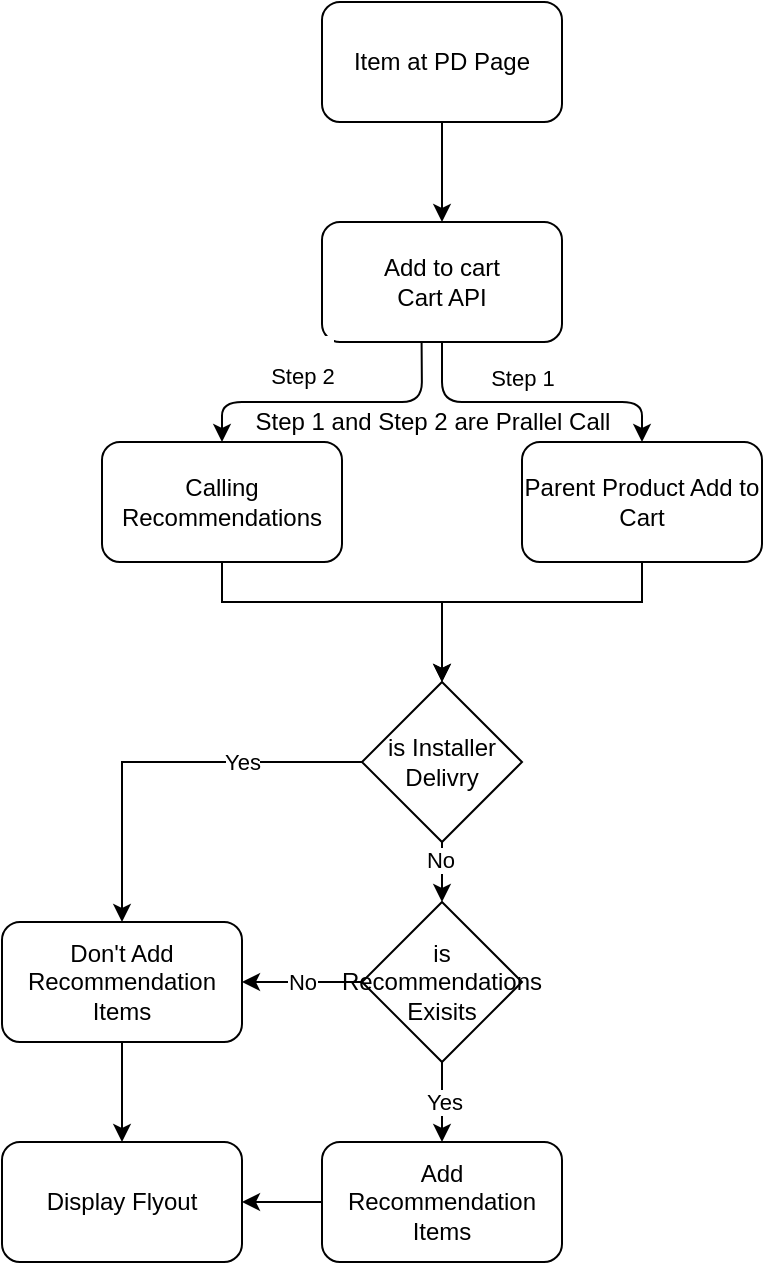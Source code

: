 <mxfile version="14.1.8" type="github">
  <diagram id="duUNEtTsC83tJmmr2AhU" name="Page-1">
    <mxGraphModel dx="960" dy="636" grid="1" gridSize="10" guides="1" tooltips="1" connect="1" arrows="1" fold="1" page="1" pageScale="1" pageWidth="850" pageHeight="1100" math="0" shadow="0">
      <root>
        <mxCell id="0" />
        <mxCell id="1" parent="0" />
        <mxCell id="5jAd3_Xu43z5fh4aN5EE-1" value="Item at PD Page" style="rounded=1;whiteSpace=wrap;html=1;" vertex="1" parent="1">
          <mxGeometry x="400" y="80" width="120" height="60" as="geometry" />
        </mxCell>
        <mxCell id="5jAd3_Xu43z5fh4aN5EE-2" value="" style="endArrow=classic;html=1;exitX=0.5;exitY=1;exitDx=0;exitDy=0;entryX=0.5;entryY=0;entryDx=0;entryDy=0;" edge="1" parent="1" source="5jAd3_Xu43z5fh4aN5EE-1" target="5jAd3_Xu43z5fh4aN5EE-3">
          <mxGeometry width="50" height="50" relative="1" as="geometry">
            <mxPoint x="400" y="420" as="sourcePoint" />
            <mxPoint x="460" y="185" as="targetPoint" />
            <Array as="points" />
          </mxGeometry>
        </mxCell>
        <mxCell id="5jAd3_Xu43z5fh4aN5EE-3" value="Add to cart&lt;br&gt;Cart API" style="rounded=1;whiteSpace=wrap;html=1;" vertex="1" parent="1">
          <mxGeometry x="400" y="190" width="120" height="60" as="geometry" />
        </mxCell>
        <mxCell id="5jAd3_Xu43z5fh4aN5EE-5" value="" style="endArrow=classic;html=1;exitX=0.5;exitY=1;exitDx=0;exitDy=0;entryX=0.5;entryY=0;entryDx=0;entryDy=0;" edge="1" parent="1" source="5jAd3_Xu43z5fh4aN5EE-3" target="5jAd3_Xu43z5fh4aN5EE-12">
          <mxGeometry width="50" height="50" relative="1" as="geometry">
            <mxPoint x="400" y="410" as="sourcePoint" />
            <mxPoint x="590" y="280" as="targetPoint" />
            <Array as="points">
              <mxPoint x="460" y="280" />
              <mxPoint x="560" y="280" />
            </Array>
          </mxGeometry>
        </mxCell>
        <mxCell id="5jAd3_Xu43z5fh4aN5EE-10" value="Step 1" style="edgeLabel;html=1;align=center;verticalAlign=middle;resizable=0;points=[];" vertex="1" connectable="0" parent="5jAd3_Xu43z5fh4aN5EE-5">
          <mxGeometry x="-0.812" y="2" relative="1" as="geometry">
            <mxPoint x="38" y="4" as="offset" />
          </mxGeometry>
        </mxCell>
        <mxCell id="5jAd3_Xu43z5fh4aN5EE-8" value="" style="endArrow=classic;html=1;entryX=0.5;entryY=0;entryDx=0;entryDy=0;exitX=0.415;exitY=1.003;exitDx=0;exitDy=0;exitPerimeter=0;" edge="1" parent="1" source="5jAd3_Xu43z5fh4aN5EE-3" target="5jAd3_Xu43z5fh4aN5EE-13">
          <mxGeometry width="50" height="50" relative="1" as="geometry">
            <mxPoint x="450" y="252" as="sourcePoint" />
            <mxPoint x="520" y="360" as="targetPoint" />
            <Array as="points">
              <mxPoint x="450" y="280" />
              <mxPoint x="350" y="280" />
            </Array>
          </mxGeometry>
        </mxCell>
        <mxCell id="5jAd3_Xu43z5fh4aN5EE-11" value="&lt;br&gt;Step 2" style="edgeLabel;html=1;align=center;verticalAlign=middle;resizable=0;points=[];" vertex="1" connectable="0" parent="5jAd3_Xu43z5fh4aN5EE-8">
          <mxGeometry x="-0.391" y="-3" relative="1" as="geometry">
            <mxPoint x="-45.02" y="-17" as="offset" />
          </mxGeometry>
        </mxCell>
        <mxCell id="5jAd3_Xu43z5fh4aN5EE-40" style="edgeStyle=orthogonalEdgeStyle;rounded=0;orthogonalLoop=1;jettySize=auto;html=1;entryX=0.5;entryY=0;entryDx=0;entryDy=0;exitX=0.5;exitY=1;exitDx=0;exitDy=0;" edge="1" parent="1" source="5jAd3_Xu43z5fh4aN5EE-12" target="5jAd3_Xu43z5fh4aN5EE-19">
          <mxGeometry relative="1" as="geometry">
            <Array as="points">
              <mxPoint x="560" y="380" />
              <mxPoint x="460" y="380" />
            </Array>
          </mxGeometry>
        </mxCell>
        <mxCell id="5jAd3_Xu43z5fh4aN5EE-12" value="Parent Product Add to Cart" style="rounded=1;whiteSpace=wrap;html=1;" vertex="1" parent="1">
          <mxGeometry x="500" y="300" width="120" height="60" as="geometry" />
        </mxCell>
        <mxCell id="5jAd3_Xu43z5fh4aN5EE-39" style="edgeStyle=orthogonalEdgeStyle;rounded=0;orthogonalLoop=1;jettySize=auto;html=1;exitX=0.5;exitY=1;exitDx=0;exitDy=0;" edge="1" parent="1" source="5jAd3_Xu43z5fh4aN5EE-13" target="5jAd3_Xu43z5fh4aN5EE-19">
          <mxGeometry relative="1" as="geometry">
            <Array as="points">
              <mxPoint x="350" y="380" />
              <mxPoint x="460" y="380" />
            </Array>
          </mxGeometry>
        </mxCell>
        <mxCell id="5jAd3_Xu43z5fh4aN5EE-13" value="Calling Recommendations" style="rounded=1;whiteSpace=wrap;html=1;" vertex="1" parent="1">
          <mxGeometry x="290" y="300" width="120" height="60" as="geometry" />
        </mxCell>
        <mxCell id="5jAd3_Xu43z5fh4aN5EE-20" style="edgeStyle=orthogonalEdgeStyle;rounded=0;orthogonalLoop=1;jettySize=auto;html=1;exitX=0;exitY=0.5;exitDx=0;exitDy=0;entryX=0.5;entryY=0;entryDx=0;entryDy=0;" edge="1" parent="1" source="5jAd3_Xu43z5fh4aN5EE-19" target="5jAd3_Xu43z5fh4aN5EE-21">
          <mxGeometry relative="1" as="geometry">
            <mxPoint x="340" y="610" as="targetPoint" />
          </mxGeometry>
        </mxCell>
        <mxCell id="5jAd3_Xu43z5fh4aN5EE-26" value="Yes" style="edgeLabel;html=1;align=center;verticalAlign=middle;resizable=0;points=[];" vertex="1" connectable="0" parent="5jAd3_Xu43z5fh4aN5EE-20">
          <mxGeometry x="0.4" y="1" relative="1" as="geometry">
            <mxPoint x="59" y="-20" as="offset" />
          </mxGeometry>
        </mxCell>
        <mxCell id="5jAd3_Xu43z5fh4aN5EE-23" style="edgeStyle=orthogonalEdgeStyle;rounded=0;orthogonalLoop=1;jettySize=auto;html=1;exitX=0.5;exitY=1;exitDx=0;exitDy=0;entryX=0.5;entryY=0;entryDx=0;entryDy=0;" edge="1" parent="1" source="5jAd3_Xu43z5fh4aN5EE-19" target="5jAd3_Xu43z5fh4aN5EE-29">
          <mxGeometry relative="1" as="geometry">
            <mxPoint x="470" y="570" as="targetPoint" />
          </mxGeometry>
        </mxCell>
        <mxCell id="5jAd3_Xu43z5fh4aN5EE-27" value="No" style="edgeLabel;html=1;align=center;verticalAlign=middle;resizable=0;points=[];" vertex="1" connectable="0" parent="5jAd3_Xu43z5fh4aN5EE-23">
          <mxGeometry x="-0.447" y="-1" relative="1" as="geometry">
            <mxPoint as="offset" />
          </mxGeometry>
        </mxCell>
        <mxCell id="5jAd3_Xu43z5fh4aN5EE-19" value="is Installer Delivry" style="rhombus;whiteSpace=wrap;html=1;" vertex="1" parent="1">
          <mxGeometry x="420" y="420" width="80" height="80" as="geometry" />
        </mxCell>
        <mxCell id="5jAd3_Xu43z5fh4aN5EE-33" style="edgeStyle=orthogonalEdgeStyle;rounded=0;orthogonalLoop=1;jettySize=auto;html=1;exitX=0.5;exitY=1;exitDx=0;exitDy=0;" edge="1" parent="1" source="5jAd3_Xu43z5fh4aN5EE-21">
          <mxGeometry relative="1" as="geometry">
            <mxPoint x="300" y="650" as="targetPoint" />
          </mxGeometry>
        </mxCell>
        <mxCell id="5jAd3_Xu43z5fh4aN5EE-21" value="Don&#39;t Add Recommendation Items" style="rounded=1;whiteSpace=wrap;html=1;" vertex="1" parent="1">
          <mxGeometry x="240" y="540" width="120" height="60" as="geometry" />
        </mxCell>
        <mxCell id="5jAd3_Xu43z5fh4aN5EE-30" value="Yes" style="edgeStyle=orthogonalEdgeStyle;rounded=0;orthogonalLoop=1;jettySize=auto;html=1;exitX=0.5;exitY=1;exitDx=0;exitDy=0;" edge="1" parent="1" source="5jAd3_Xu43z5fh4aN5EE-29">
          <mxGeometry relative="1" as="geometry">
            <mxPoint x="460" y="650" as="targetPoint" />
          </mxGeometry>
        </mxCell>
        <mxCell id="5jAd3_Xu43z5fh4aN5EE-32" value="No" style="edgeStyle=orthogonalEdgeStyle;rounded=0;orthogonalLoop=1;jettySize=auto;html=1;exitX=0;exitY=0.5;exitDx=0;exitDy=0;entryX=1;entryY=0.5;entryDx=0;entryDy=0;" edge="1" parent="1" source="5jAd3_Xu43z5fh4aN5EE-29" target="5jAd3_Xu43z5fh4aN5EE-21">
          <mxGeometry relative="1" as="geometry" />
        </mxCell>
        <mxCell id="5jAd3_Xu43z5fh4aN5EE-29" value="is Recommendations Exisits" style="rhombus;whiteSpace=wrap;html=1;" vertex="1" parent="1">
          <mxGeometry x="420" y="530" width="80" height="80" as="geometry" />
        </mxCell>
        <mxCell id="5jAd3_Xu43z5fh4aN5EE-34" style="edgeStyle=orthogonalEdgeStyle;rounded=0;orthogonalLoop=1;jettySize=auto;html=1;exitX=0;exitY=0.5;exitDx=0;exitDy=0;entryX=1;entryY=0.5;entryDx=0;entryDy=0;" edge="1" parent="1" source="5jAd3_Xu43z5fh4aN5EE-31" target="5jAd3_Xu43z5fh4aN5EE-35">
          <mxGeometry relative="1" as="geometry">
            <mxPoint x="120" y="860" as="targetPoint" />
          </mxGeometry>
        </mxCell>
        <mxCell id="5jAd3_Xu43z5fh4aN5EE-31" value="Add Recommendation Items" style="rounded=1;whiteSpace=wrap;html=1;" vertex="1" parent="1">
          <mxGeometry x="400" y="650" width="120" height="60" as="geometry" />
        </mxCell>
        <mxCell id="5jAd3_Xu43z5fh4aN5EE-35" value="Display Flyout" style="rounded=1;whiteSpace=wrap;html=1;" vertex="1" parent="1">
          <mxGeometry x="240" y="650" width="120" height="60" as="geometry" />
        </mxCell>
        <mxCell id="5jAd3_Xu43z5fh4aN5EE-36" value="Step 1 and Step 2 are Prallel Call" style="text;html=1;align=center;verticalAlign=middle;resizable=0;points=[];autosize=1;" vertex="1" parent="1">
          <mxGeometry x="360" y="280" width="190" height="20" as="geometry" />
        </mxCell>
      </root>
    </mxGraphModel>
  </diagram>
</mxfile>
